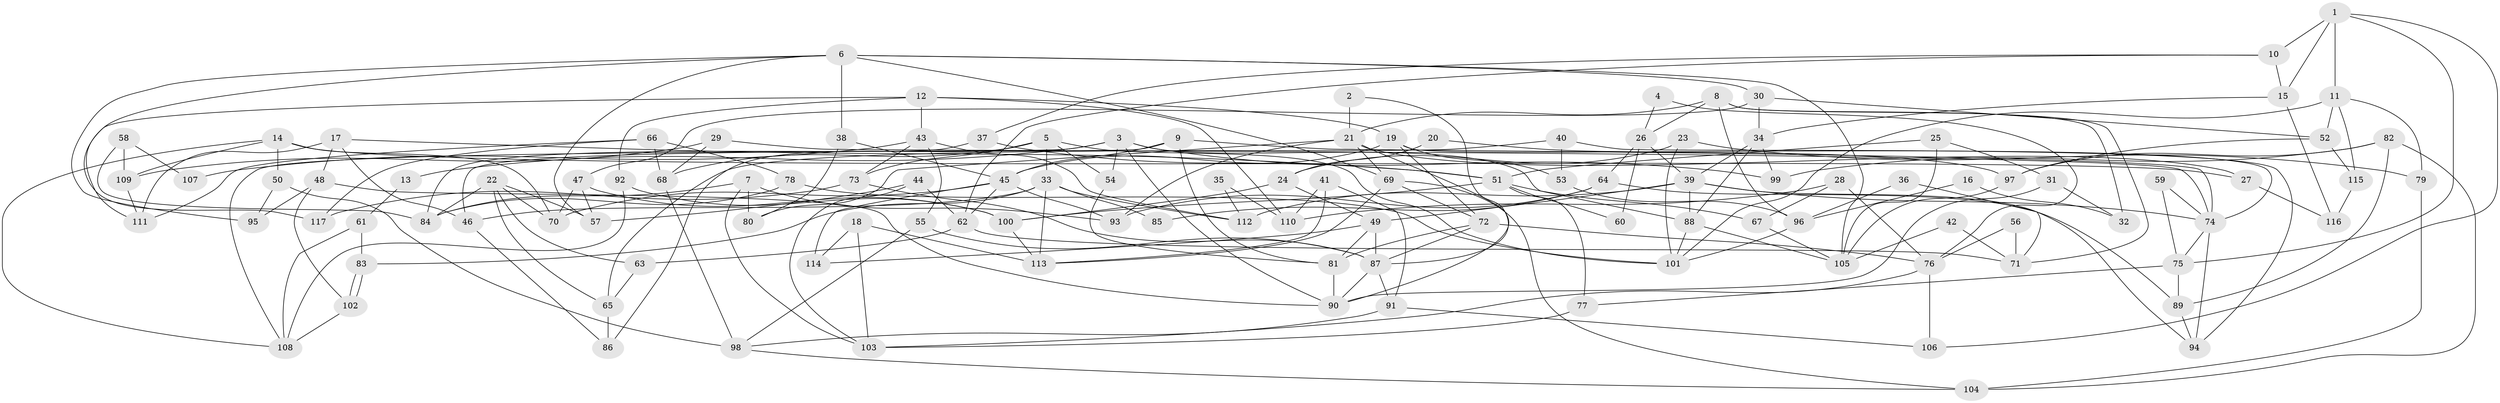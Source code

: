 // Generated by graph-tools (version 1.1) at 2025/50/03/09/25 03:50:03]
// undirected, 117 vertices, 234 edges
graph export_dot {
graph [start="1"]
  node [color=gray90,style=filled];
  1;
  2;
  3;
  4;
  5;
  6;
  7;
  8;
  9;
  10;
  11;
  12;
  13;
  14;
  15;
  16;
  17;
  18;
  19;
  20;
  21;
  22;
  23;
  24;
  25;
  26;
  27;
  28;
  29;
  30;
  31;
  32;
  33;
  34;
  35;
  36;
  37;
  38;
  39;
  40;
  41;
  42;
  43;
  44;
  45;
  46;
  47;
  48;
  49;
  50;
  51;
  52;
  53;
  54;
  55;
  56;
  57;
  58;
  59;
  60;
  61;
  62;
  63;
  64;
  65;
  66;
  67;
  68;
  69;
  70;
  71;
  72;
  73;
  74;
  75;
  76;
  77;
  78;
  79;
  80;
  81;
  82;
  83;
  84;
  85;
  86;
  87;
  88;
  89;
  90;
  91;
  92;
  93;
  94;
  95;
  96;
  97;
  98;
  99;
  100;
  101;
  102;
  103;
  104;
  105;
  106;
  107;
  108;
  109;
  110;
  111;
  112;
  113;
  114;
  115;
  116;
  117;
  1 -- 10;
  1 -- 15;
  1 -- 11;
  1 -- 75;
  1 -- 106;
  2 -- 21;
  2 -- 87;
  3 -- 90;
  3 -- 88;
  3 -- 13;
  3 -- 54;
  3 -- 99;
  3 -- 108;
  4 -- 26;
  4 -- 76;
  5 -- 73;
  5 -- 101;
  5 -- 33;
  5 -- 54;
  5 -- 68;
  5 -- 86;
  6 -- 117;
  6 -- 69;
  6 -- 30;
  6 -- 38;
  6 -- 57;
  6 -- 95;
  6 -- 105;
  7 -- 103;
  7 -- 93;
  7 -- 80;
  7 -- 84;
  8 -- 26;
  8 -- 21;
  8 -- 32;
  8 -- 71;
  8 -- 96;
  9 -- 81;
  9 -- 45;
  9 -- 46;
  9 -- 74;
  10 -- 62;
  10 -- 15;
  10 -- 37;
  11 -- 79;
  11 -- 52;
  11 -- 101;
  11 -- 115;
  12 -- 111;
  12 -- 92;
  12 -- 19;
  12 -- 43;
  12 -- 110;
  13 -- 61;
  14 -- 109;
  14 -- 108;
  14 -- 27;
  14 -- 50;
  14 -- 70;
  15 -- 34;
  15 -- 116;
  16 -- 96;
  16 -- 32;
  17 -- 46;
  17 -- 48;
  17 -- 51;
  17 -- 111;
  18 -- 114;
  18 -- 113;
  18 -- 103;
  19 -- 72;
  19 -- 45;
  19 -- 53;
  19 -- 74;
  20 -- 24;
  20 -- 97;
  21 -- 80;
  21 -- 69;
  21 -- 27;
  21 -- 90;
  21 -- 93;
  22 -- 65;
  22 -- 57;
  22 -- 63;
  22 -- 70;
  22 -- 84;
  23 -- 101;
  23 -- 24;
  23 -- 79;
  24 -- 100;
  24 -- 49;
  25 -- 105;
  25 -- 51;
  25 -- 31;
  26 -- 39;
  26 -- 64;
  26 -- 60;
  27 -- 116;
  28 -- 67;
  28 -- 110;
  28 -- 76;
  29 -- 68;
  29 -- 74;
  29 -- 109;
  30 -- 34;
  30 -- 47;
  30 -- 52;
  31 -- 90;
  31 -- 32;
  33 -- 113;
  33 -- 46;
  33 -- 83;
  33 -- 85;
  33 -- 112;
  34 -- 88;
  34 -- 39;
  34 -- 99;
  35 -- 110;
  35 -- 112;
  36 -- 96;
  36 -- 71;
  37 -- 84;
  37 -- 51;
  38 -- 45;
  38 -- 80;
  39 -- 74;
  39 -- 94;
  39 -- 49;
  39 -- 88;
  39 -- 112;
  40 -- 65;
  40 -- 53;
  40 -- 94;
  41 -- 91;
  41 -- 113;
  41 -- 110;
  42 -- 71;
  42 -- 105;
  43 -- 112;
  43 -- 55;
  43 -- 73;
  43 -- 107;
  44 -- 103;
  44 -- 57;
  44 -- 62;
  45 -- 70;
  45 -- 62;
  45 -- 93;
  45 -- 114;
  46 -- 86;
  47 -- 70;
  47 -- 57;
  47 -- 100;
  48 -- 95;
  48 -- 90;
  48 -- 102;
  49 -- 87;
  49 -- 81;
  49 -- 114;
  50 -- 98;
  50 -- 95;
  51 -- 60;
  51 -- 67;
  51 -- 77;
  51 -- 100;
  52 -- 97;
  52 -- 115;
  53 -- 96;
  54 -- 81;
  55 -- 87;
  55 -- 98;
  56 -- 76;
  56 -- 71;
  58 -- 109;
  58 -- 84;
  58 -- 107;
  59 -- 74;
  59 -- 75;
  61 -- 108;
  61 -- 83;
  62 -- 63;
  62 -- 71;
  63 -- 65;
  64 -- 93;
  64 -- 89;
  64 -- 85;
  65 -- 86;
  66 -- 78;
  66 -- 68;
  66 -- 111;
  66 -- 117;
  67 -- 105;
  68 -- 98;
  69 -- 72;
  69 -- 104;
  69 -- 113;
  72 -- 76;
  72 -- 81;
  72 -- 87;
  73 -- 87;
  73 -- 117;
  74 -- 75;
  74 -- 94;
  75 -- 77;
  75 -- 89;
  76 -- 103;
  76 -- 106;
  77 -- 103;
  78 -- 84;
  78 -- 101;
  79 -- 104;
  81 -- 90;
  82 -- 89;
  82 -- 99;
  82 -- 97;
  82 -- 104;
  83 -- 102;
  83 -- 102;
  87 -- 90;
  87 -- 91;
  88 -- 105;
  88 -- 101;
  89 -- 94;
  91 -- 106;
  91 -- 98;
  92 -- 100;
  92 -- 108;
  96 -- 101;
  97 -- 105;
  98 -- 104;
  100 -- 113;
  102 -- 108;
  109 -- 111;
  115 -- 116;
}
